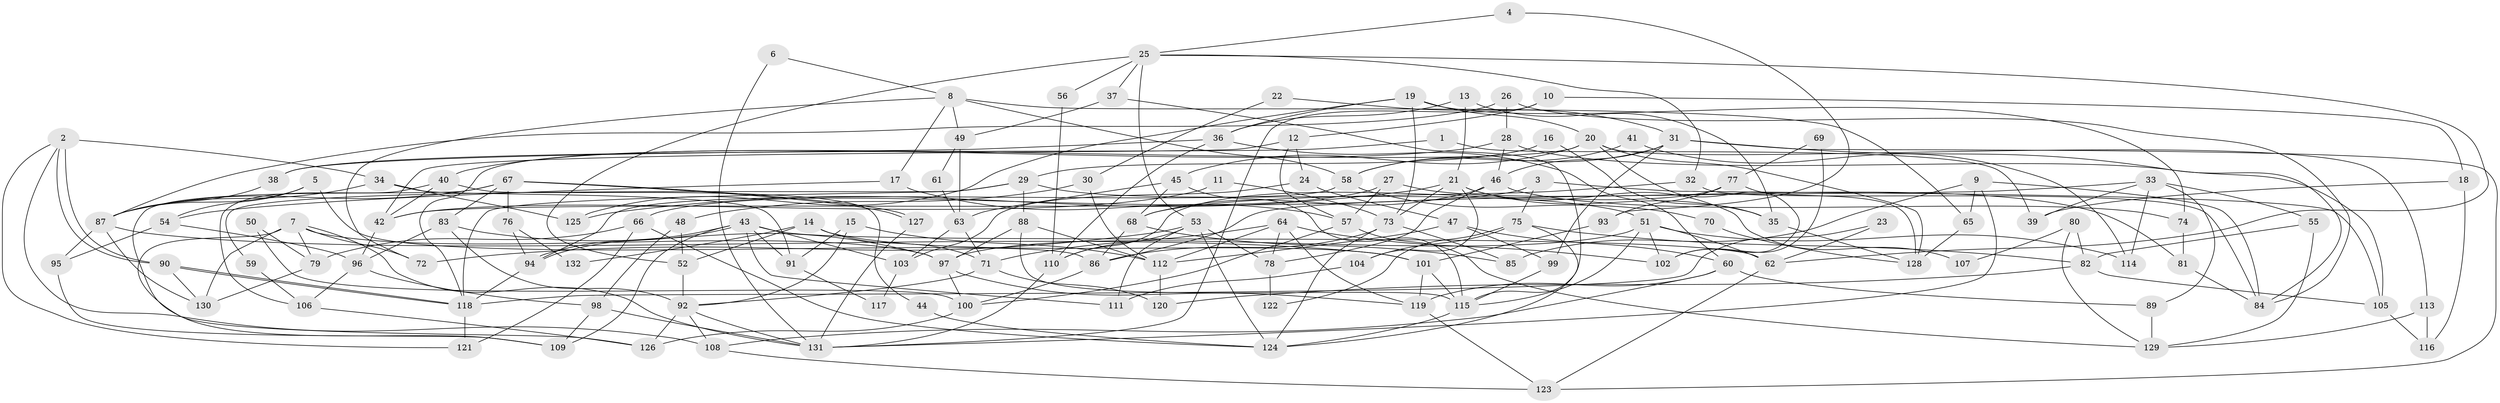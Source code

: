 // Generated by graph-tools (version 1.1) at 2025/02/03/09/25 03:02:02]
// undirected, 132 vertices, 264 edges
graph export_dot {
graph [start="1"]
  node [color=gray90,style=filled];
  1;
  2;
  3;
  4;
  5;
  6;
  7;
  8;
  9;
  10;
  11;
  12;
  13;
  14;
  15;
  16;
  17;
  18;
  19;
  20;
  21;
  22;
  23;
  24;
  25;
  26;
  27;
  28;
  29;
  30;
  31;
  32;
  33;
  34;
  35;
  36;
  37;
  38;
  39;
  40;
  41;
  42;
  43;
  44;
  45;
  46;
  47;
  48;
  49;
  50;
  51;
  52;
  53;
  54;
  55;
  56;
  57;
  58;
  59;
  60;
  61;
  62;
  63;
  64;
  65;
  66;
  67;
  68;
  69;
  70;
  71;
  72;
  73;
  74;
  75;
  76;
  77;
  78;
  79;
  80;
  81;
  82;
  83;
  84;
  85;
  86;
  87;
  88;
  89;
  90;
  91;
  92;
  93;
  94;
  95;
  96;
  97;
  98;
  99;
  100;
  101;
  102;
  103;
  104;
  105;
  106;
  107;
  108;
  109;
  110;
  111;
  112;
  113;
  114;
  115;
  116;
  117;
  118;
  119;
  120;
  121;
  122;
  123;
  124;
  125;
  126;
  127;
  128;
  129;
  130;
  131;
  132;
  1 -- 38;
  1 -- 39;
  2 -- 90;
  2 -- 90;
  2 -- 121;
  2 -- 34;
  2 -- 108;
  3 -- 75;
  3 -- 42;
  3 -- 105;
  4 -- 93;
  4 -- 25;
  5 -- 54;
  5 -- 87;
  5 -- 86;
  6 -- 8;
  6 -- 131;
  7 -- 97;
  7 -- 131;
  7 -- 72;
  7 -- 79;
  7 -- 109;
  7 -- 130;
  8 -- 72;
  8 -- 58;
  8 -- 17;
  8 -- 49;
  8 -- 65;
  9 -- 84;
  9 -- 131;
  9 -- 65;
  9 -- 85;
  10 -- 12;
  10 -- 131;
  10 -- 18;
  11 -- 42;
  11 -- 73;
  12 -- 57;
  12 -- 24;
  12 -- 42;
  13 -- 36;
  13 -- 21;
  13 -- 35;
  14 -- 52;
  14 -- 101;
  14 -- 71;
  14 -- 132;
  15 -- 92;
  15 -- 112;
  15 -- 91;
  16 -- 29;
  16 -- 35;
  17 -- 57;
  17 -- 54;
  18 -- 116;
  18 -- 39;
  19 -- 73;
  19 -- 20;
  19 -- 36;
  19 -- 74;
  19 -- 125;
  20 -- 118;
  20 -- 128;
  20 -- 45;
  20 -- 102;
  20 -- 113;
  21 -- 125;
  21 -- 73;
  21 -- 35;
  21 -- 104;
  21 -- 107;
  22 -- 30;
  22 -- 31;
  23 -- 62;
  23 -- 118;
  24 -- 47;
  24 -- 103;
  25 -- 62;
  25 -- 37;
  25 -- 32;
  25 -- 52;
  25 -- 53;
  25 -- 56;
  26 -- 87;
  26 -- 84;
  26 -- 28;
  27 -- 81;
  27 -- 66;
  27 -- 57;
  28 -- 105;
  28 -- 40;
  28 -- 46;
  29 -- 51;
  29 -- 88;
  29 -- 59;
  29 -- 118;
  30 -- 112;
  30 -- 48;
  31 -- 46;
  31 -- 123;
  31 -- 58;
  31 -- 84;
  31 -- 99;
  32 -- 68;
  32 -- 84;
  33 -- 89;
  33 -- 86;
  33 -- 39;
  33 -- 55;
  33 -- 114;
  34 -- 87;
  34 -- 91;
  34 -- 125;
  35 -- 128;
  36 -- 60;
  36 -- 38;
  36 -- 110;
  37 -- 49;
  37 -- 115;
  38 -- 87;
  40 -- 106;
  40 -- 42;
  40 -- 44;
  41 -- 58;
  41 -- 114;
  42 -- 96;
  43 -- 94;
  43 -- 94;
  43 -- 91;
  43 -- 62;
  43 -- 103;
  43 -- 109;
  43 -- 111;
  44 -- 124;
  45 -- 115;
  45 -- 63;
  45 -- 68;
  46 -- 68;
  46 -- 74;
  46 -- 78;
  47 -- 99;
  47 -- 60;
  47 -- 112;
  48 -- 52;
  48 -- 98;
  49 -- 63;
  49 -- 61;
  50 -- 79;
  50 -- 100;
  51 -- 97;
  51 -- 62;
  51 -- 102;
  51 -- 114;
  51 -- 115;
  52 -- 92;
  53 -- 78;
  53 -- 72;
  53 -- 110;
  53 -- 111;
  53 -- 124;
  54 -- 96;
  54 -- 95;
  55 -- 82;
  55 -- 129;
  56 -- 110;
  57 -- 100;
  57 -- 129;
  58 -- 94;
  58 -- 70;
  59 -- 106;
  60 -- 119;
  60 -- 108;
  60 -- 89;
  61 -- 63;
  62 -- 123;
  63 -- 71;
  63 -- 103;
  64 -- 102;
  64 -- 71;
  64 -- 78;
  64 -- 112;
  64 -- 119;
  65 -- 128;
  66 -- 124;
  66 -- 79;
  66 -- 121;
  67 -- 127;
  67 -- 127;
  67 -- 87;
  67 -- 76;
  67 -- 83;
  67 -- 126;
  68 -- 85;
  68 -- 86;
  69 -- 102;
  69 -- 77;
  70 -- 128;
  71 -- 92;
  71 -- 120;
  73 -- 124;
  73 -- 86;
  73 -- 85;
  74 -- 81;
  75 -- 124;
  75 -- 104;
  75 -- 82;
  75 -- 122;
  76 -- 94;
  76 -- 132;
  77 -- 110;
  77 -- 128;
  77 -- 93;
  78 -- 122;
  79 -- 130;
  80 -- 129;
  80 -- 82;
  80 -- 107;
  81 -- 84;
  82 -- 120;
  82 -- 105;
  83 -- 97;
  83 -- 92;
  83 -- 96;
  86 -- 100;
  87 -- 95;
  87 -- 130;
  87 -- 101;
  88 -- 97;
  88 -- 112;
  88 -- 115;
  89 -- 129;
  90 -- 118;
  90 -- 118;
  90 -- 130;
  91 -- 117;
  92 -- 131;
  92 -- 108;
  92 -- 126;
  93 -- 101;
  94 -- 118;
  95 -- 109;
  96 -- 98;
  96 -- 106;
  97 -- 100;
  97 -- 119;
  98 -- 109;
  98 -- 131;
  99 -- 115;
  100 -- 126;
  101 -- 115;
  101 -- 119;
  103 -- 117;
  104 -- 111;
  105 -- 116;
  106 -- 126;
  108 -- 123;
  110 -- 131;
  112 -- 120;
  113 -- 129;
  113 -- 116;
  115 -- 124;
  118 -- 121;
  119 -- 123;
  127 -- 131;
}
